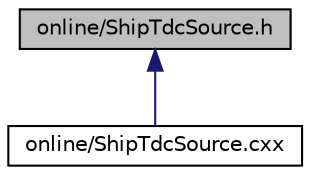 digraph "online/ShipTdcSource.h"
{
 // LATEX_PDF_SIZE
  edge [fontname="Helvetica",fontsize="10",labelfontname="Helvetica",labelfontsize="10"];
  node [fontname="Helvetica",fontsize="10",shape=record];
  Node1 [label="online/ShipTdcSource.h",height=0.2,width=0.4,color="black", fillcolor="grey75", style="filled", fontcolor="black",tooltip=" "];
  Node1 -> Node2 [dir="back",color="midnightblue",fontsize="10",style="solid",fontname="Helvetica"];
  Node2 [label="online/ShipTdcSource.cxx",height=0.2,width=0.4,color="black", fillcolor="white", style="filled",URL="$ShipTdcSource_8cxx.html",tooltip=" "];
}
